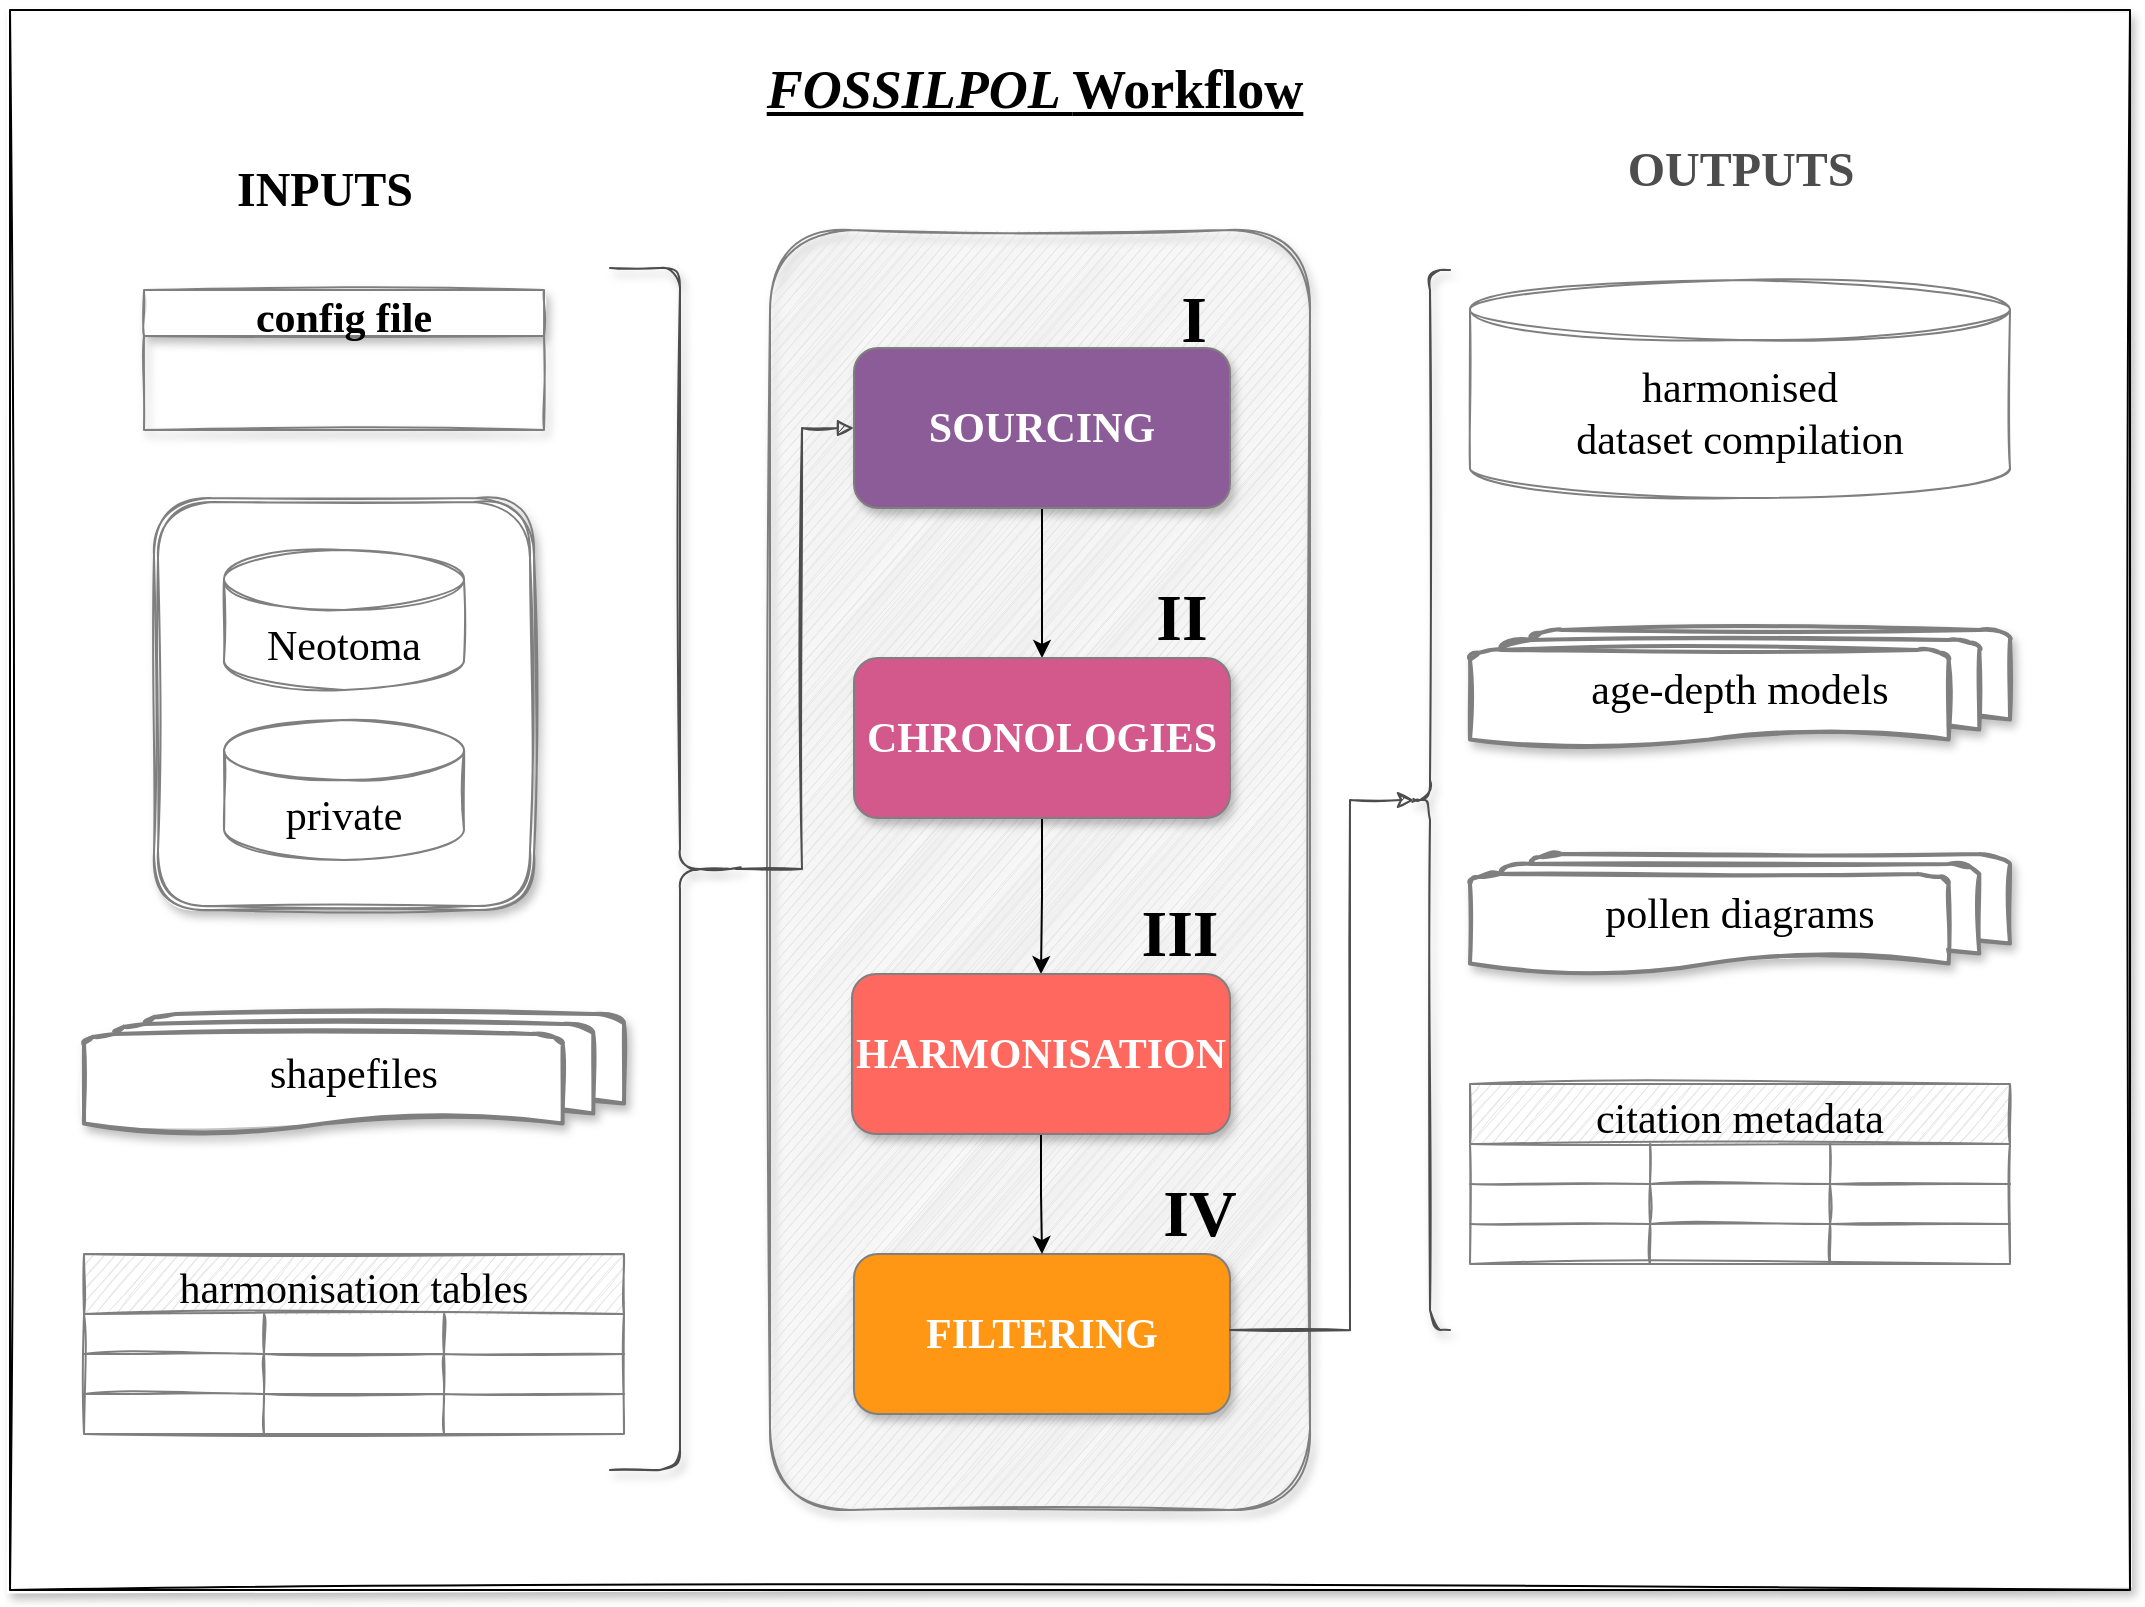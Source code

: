 <mxfile version="20.0.1" type="device"><diagram id="kgpKYQtTHZ0yAKxKKP6v" name="Page-1"><mxGraphModel dx="2272" dy="737" grid="1" gridSize="10" guides="1" tooltips="1" connect="1" arrows="1" fold="1" page="1" pageScale="1" pageWidth="850" pageHeight="1100" math="0" shadow="0"><root><mxCell id="0"/><mxCell id="1" parent="0"/><mxCell id="CtJfz06DcJMWu07OVbrL-68" value="" style="rounded=0;whiteSpace=wrap;html=1;shadow=1;sketch=1;fontFamily=Lucida Console;fontSize=21;" parent="1" vertex="1"><mxGeometry x="-420" y="180" width="1060" height="790" as="geometry"/></mxCell><mxCell id="CtJfz06DcJMWu07OVbrL-84" value="" style="shape=ext;double=1;rounded=1;whiteSpace=wrap;html=1;shadow=1;sketch=1;fontFamily=Lucida Console;fontSize=21;strokeColor=#7f7f7f;" parent="1" vertex="1"><mxGeometry x="-348" y="424" width="190" height="206" as="geometry"/></mxCell><mxCell id="CtJfz06DcJMWu07OVbrL-42" value="" style="rounded=1;whiteSpace=wrap;html=1;shadow=1;sketch=1;fontFamily=Lucida Console;fontSize=21;fillColor=#E5E5E5;fontColor=#333333;strokeColor=#7f7f7f;" parent="1" vertex="1"><mxGeometry x="-40" y="290" width="270" height="640" as="geometry"/></mxCell><mxCell id="CtJfz06DcJMWu07OVbrL-4" style="edgeStyle=orthogonalEdgeStyle;rounded=0;orthogonalLoop=1;jettySize=auto;html=1;exitX=0.5;exitY=1;exitDx=0;exitDy=0;entryX=0.5;entryY=0;entryDx=0;entryDy=0;" parent="1" source="D8-KQS5gUGrc6W0yMjmw-4" target="D8-KQS5gUGrc6W0yMjmw-228" edge="1"><mxGeometry relative="1" as="geometry"/></mxCell><mxCell id="D8-KQS5gUGrc6W0yMjmw-4" value="SOURCING" style="rounded=1;whiteSpace=wrap;html=1;fontFamily=Lucida Console;fontSize=21;sketch=0;fillColor=#8C5C99;strokeColor=#7F7F7F;fontColor=#FFFFFF;shadow=1;fontStyle=1;labelBorderColor=none;labelBackgroundColor=none;" parent="1" vertex="1"><mxGeometry x="2" y="349" width="188" height="80" as="geometry"/></mxCell><mxCell id="D8-KQS5gUGrc6W0yMjmw-6" value="Neotoma" style="shape=cylinder3;whiteSpace=wrap;html=1;boundedLbl=1;backgroundOutline=1;size=15;rounded=0;glass=1;fontFamily=Lucida Console;fontSize=21;sketch=1;strokeColor=#7F7F7F;fontColor=#000000;" parent="1" vertex="1"><mxGeometry x="-313" y="450" width="120" height="70" as="geometry"/></mxCell><mxCell id="CtJfz06DcJMWu07OVbrL-5" style="edgeStyle=orthogonalEdgeStyle;rounded=0;orthogonalLoop=1;jettySize=auto;html=1;exitX=0.5;exitY=1;exitDx=0;exitDy=0;entryX=0.5;entryY=0;entryDx=0;entryDy=0;" parent="1" source="D8-KQS5gUGrc6W0yMjmw-228" target="ljsbQq2XFhJ2r-xU6_tJ-36" edge="1"><mxGeometry relative="1" as="geometry"/></mxCell><mxCell id="D8-KQS5gUGrc6W0yMjmw-228" value="CHRONOLOGIES" style="rounded=1;whiteSpace=wrap;html=1;fontFamily=Lucida Console;fontSize=21;sketch=0;fillColor=#D3588B;strokeColor=#7f7f7f;fontColor=#FFFFFF;shadow=1;fontStyle=1" parent="1" vertex="1"><mxGeometry x="2" y="504" width="188" height="80" as="geometry"/></mxCell><mxCell id="ljsbQq2XFhJ2r-xU6_tJ-159" value="FILTERING" style="rounded=1;whiteSpace=wrap;html=1;fontFamily=Lucida Console;fontSize=21;sketch=0;fillColor=#FF9715;strokeColor=#7f7f7f;fontColor=#FFFFFF;shadow=1;fontStyle=1" parent="1" vertex="1"><mxGeometry x="2" y="802" width="188" height="80" as="geometry"/></mxCell><mxCell id="ljsbQq2XFhJ2r-xU6_tJ-161" style="edgeStyle=orthogonalEdgeStyle;rounded=0;sketch=0;orthogonalLoop=1;jettySize=auto;html=1;exitX=0.5;exitY=1;exitDx=0;exitDy=0;entryX=0.5;entryY=0;entryDx=0;entryDy=0;fontFamily=Lucida Console;fontSize=15;" parent="1" edge="1"><mxGeometry relative="1" as="geometry"><mxPoint x="1688" y="1421" as="sourcePoint"/></mxGeometry></mxCell><mxCell id="ljsbQq2XFhJ2r-xU6_tJ-167" style="edgeStyle=orthogonalEdgeStyle;rounded=0;orthogonalLoop=1;jettySize=auto;html=1;exitX=0;exitY=0.5;exitDx=0;exitDy=0;exitPerimeter=0;entryX=0.5;entryY=0;entryDx=0;entryDy=0;fontFamily=Lucida Console;fontSize=100;" parent="1" edge="1"><mxGeometry relative="1" as="geometry"><mxPoint x="1688" y="1391" as="targetPoint"/></mxGeometry></mxCell><mxCell id="CtJfz06DcJMWu07OVbrL-6" style="edgeStyle=orthogonalEdgeStyle;rounded=0;orthogonalLoop=1;jettySize=auto;html=1;exitX=0.5;exitY=1;exitDx=0;exitDy=0;entryX=0.5;entryY=0;entryDx=0;entryDy=0;" parent="1" source="ljsbQq2XFhJ2r-xU6_tJ-36" target="ljsbQq2XFhJ2r-xU6_tJ-159" edge="1"><mxGeometry relative="1" as="geometry"/></mxCell><mxCell id="ljsbQq2XFhJ2r-xU6_tJ-36" value="HARMONISATION" style="rounded=1;whiteSpace=wrap;html=1;fontFamily=Lucida Console;fontSize=21;sketch=0;fillColor=#FF685F;strokeColor=#7f7f7f;fontColor=#FFFFFF;shadow=1;fontStyle=1" parent="1" vertex="1"><mxGeometry x="1" y="662" width="189" height="80" as="geometry"/></mxCell><mxCell id="CtJfz06DcJMWu07OVbrL-1" value="private" style="shape=cylinder3;whiteSpace=wrap;html=1;boundedLbl=1;backgroundOutline=1;size=15;rounded=0;glass=1;fontFamily=Lucida Console;fontSize=21;sketch=1;strokeColor=#7f7f7f;fontColor=#000000;" parent="1" vertex="1"><mxGeometry x="-313" y="535" width="120" height="70" as="geometry"/></mxCell><mxCell id="CtJfz06DcJMWu07OVbrL-11" value="&lt;b style=&quot;font-size: 33px;&quot;&gt;&lt;font style=&quot;font-size: 33px;&quot;&gt;I&lt;/font&gt;&lt;/b&gt;" style="text;html=1;strokeColor=none;fillColor=none;align=center;verticalAlign=middle;whiteSpace=wrap;rounded=0;sketch=0;fontFamily=Lucida Console;fontSize=33;" parent="1" vertex="1"><mxGeometry x="142" y="260" width="60" height="150" as="geometry"/></mxCell><mxCell id="CtJfz06DcJMWu07OVbrL-12" value="&lt;b style=&quot;font-size: 33px;&quot;&gt;&lt;font style=&quot;font-size: 33px;&quot;&gt;II&lt;/font&gt;&lt;/b&gt;" style="text;html=1;strokeColor=none;fillColor=none;align=center;verticalAlign=middle;whiteSpace=wrap;rounded=0;sketch=0;fontFamily=Lucida Console;fontSize=33;" parent="1" vertex="1"><mxGeometry x="121" y="409" width="90" height="150" as="geometry"/></mxCell><mxCell id="CtJfz06DcJMWu07OVbrL-13" value="&lt;b style=&quot;font-size: 33px;&quot;&gt;&lt;font style=&quot;font-size: 33px;&quot;&gt;III&lt;/font&gt;&lt;/b&gt;" style="text;html=1;strokeColor=none;fillColor=none;align=center;verticalAlign=middle;whiteSpace=wrap;rounded=0;sketch=0;fontFamily=Lucida Console;fontSize=33;" parent="1" vertex="1"><mxGeometry x="120" y="567" width="90" height="150" as="geometry"/></mxCell><mxCell id="CtJfz06DcJMWu07OVbrL-14" value="&lt;b style=&quot;font-size: 33px;&quot;&gt;&lt;font style=&quot;font-size: 33px;&quot;&gt;IV&lt;/font&gt;&lt;/b&gt;" style="text;html=1;strokeColor=none;fillColor=none;align=center;verticalAlign=middle;whiteSpace=wrap;rounded=0;sketch=0;fontFamily=Lucida Console;fontSize=33;" parent="1" vertex="1"><mxGeometry x="130" y="707" width="90" height="150" as="geometry"/></mxCell><mxCell id="CtJfz06DcJMWu07OVbrL-17" value="INPUTS" style="text;strokeColor=none;fillColor=none;html=1;fontSize=24;fontStyle=1;verticalAlign=middle;align=center;shadow=1;sketch=1;fontFamily=Lucida Console;fontColor=#000000;" parent="1" vertex="1"><mxGeometry x="-313" y="250" width="100" height="40" as="geometry"/></mxCell><mxCell id="CtJfz06DcJMWu07OVbrL-18" style="edgeStyle=orthogonalEdgeStyle;rounded=0;orthogonalLoop=1;jettySize=auto;html=1;exitX=0.5;exitY=1;exitDx=0;exitDy=0;fontFamily=Lucida Console;fontSize=16;" parent="1" edge="1"><mxGeometry relative="1" as="geometry"><mxPoint x="-243" y="880.33" as="sourcePoint"/><mxPoint x="-243" y="880.33" as="targetPoint"/></mxGeometry></mxCell><mxCell id="CtJfz06DcJMWu07OVbrL-35" value="shapefiles" style="strokeWidth=2;html=1;shape=mxgraph.flowchart.multi-document;whiteSpace=wrap;shadow=1;sketch=1;fontFamily=Lucida Console;fontSize=21;fontColor=#000000;strokeColor=#7f7f7f;" parent="1" vertex="1"><mxGeometry x="-383" y="682" width="270" height="60" as="geometry"/></mxCell><mxCell id="CtJfz06DcJMWu07OVbrL-43" value="OUTPUTS" style="text;strokeColor=none;fillColor=none;html=1;fontSize=24;fontStyle=1;verticalAlign=middle;align=center;shadow=1;sketch=1;fontFamily=Lucida Console;fontColor=#4d4d4d;" parent="1" vertex="1"><mxGeometry x="395" y="240" width="100" height="40" as="geometry"/></mxCell><mxCell id="CtJfz06DcJMWu07OVbrL-45" value="harmonised &lt;br&gt;dataset compilation" style="shape=cylinder3;whiteSpace=wrap;html=1;boundedLbl=1;backgroundOutline=1;size=15;rounded=0;glass=1;fontFamily=Lucida Console;fontSize=21;sketch=1;strokeColor=#7f7f7f;" parent="1" vertex="1"><mxGeometry x="310" y="315" width="270" height="109" as="geometry"/></mxCell><mxCell id="CtJfz06DcJMWu07OVbrL-46" value="pollen diagrams" style="strokeWidth=2;html=1;shape=mxgraph.flowchart.multi-document;whiteSpace=wrap;shadow=1;sketch=1;fontFamily=Lucida Console;fontSize=21;strokeColor=#7f7f7f;" parent="1" vertex="1"><mxGeometry x="310" y="602" width="270" height="60" as="geometry"/></mxCell><mxCell id="CtJfz06DcJMWu07OVbrL-47" value="age-depth models" style="strokeWidth=2;html=1;shape=mxgraph.flowchart.multi-document;whiteSpace=wrap;shadow=1;sketch=1;fontFamily=Lucida Console;fontSize=21;strokeColor=#7f7f7f;" parent="1" vertex="1"><mxGeometry x="310" y="490" width="270" height="60" as="geometry"/></mxCell><mxCell id="CtJfz06DcJMWu07OVbrL-52" value="citation metadata" style="shape=table;startSize=30;container=1;collapsible=0;childLayout=tableLayout;fontStyle=0;align=center;pointerEvents=1;sketch=1;fontFamily=Lucida Console;fontSize=21;fillColor=#e5e5e5;strokeColor=#7f7f7f;" parent="1" vertex="1"><mxGeometry x="310" y="717" width="270" height="90" as="geometry"/></mxCell><mxCell id="CtJfz06DcJMWu07OVbrL-53" value="" style="shape=partialRectangle;html=1;whiteSpace=wrap;collapsible=0;dropTarget=0;pointerEvents=0;fillColor=none;top=0;left=0;bottom=0;right=0;points=[[0,0.5],[1,0.5]];portConstraint=eastwest;sketch=0;fontFamily=Lucida Console;fontSize=20;" parent="CtJfz06DcJMWu07OVbrL-52" vertex="1"><mxGeometry y="30" width="270" height="20" as="geometry"/></mxCell><mxCell id="CtJfz06DcJMWu07OVbrL-54" value="" style="shape=partialRectangle;html=1;whiteSpace=wrap;connectable=0;fillColor=none;top=0;left=0;bottom=0;right=0;overflow=hidden;pointerEvents=1;sketch=0;fontFamily=Lucida Console;fontSize=20;" parent="CtJfz06DcJMWu07OVbrL-53" vertex="1"><mxGeometry width="90" height="20" as="geometry"><mxRectangle width="90" height="20" as="alternateBounds"/></mxGeometry></mxCell><mxCell id="CtJfz06DcJMWu07OVbrL-55" value="" style="shape=partialRectangle;html=1;whiteSpace=wrap;connectable=0;fillColor=none;top=0;left=0;bottom=0;right=0;overflow=hidden;pointerEvents=1;sketch=0;fontFamily=Lucida Console;fontSize=20;" parent="CtJfz06DcJMWu07OVbrL-53" vertex="1"><mxGeometry x="90" width="90" height="20" as="geometry"><mxRectangle width="90" height="20" as="alternateBounds"/></mxGeometry></mxCell><mxCell id="CtJfz06DcJMWu07OVbrL-56" value="" style="shape=partialRectangle;html=1;whiteSpace=wrap;connectable=0;fillColor=none;top=0;left=0;bottom=0;right=0;overflow=hidden;pointerEvents=1;sketch=0;fontFamily=Lucida Console;fontSize=20;" parent="CtJfz06DcJMWu07OVbrL-53" vertex="1"><mxGeometry x="180" width="90" height="20" as="geometry"><mxRectangle width="90" height="20" as="alternateBounds"/></mxGeometry></mxCell><mxCell id="CtJfz06DcJMWu07OVbrL-57" value="" style="shape=partialRectangle;html=1;whiteSpace=wrap;collapsible=0;dropTarget=0;pointerEvents=0;fillColor=none;top=0;left=0;bottom=0;right=0;points=[[0,0.5],[1,0.5]];portConstraint=eastwest;sketch=0;fontFamily=Lucida Console;fontSize=20;" parent="CtJfz06DcJMWu07OVbrL-52" vertex="1"><mxGeometry y="50" width="270" height="20" as="geometry"/></mxCell><mxCell id="CtJfz06DcJMWu07OVbrL-58" value="" style="shape=partialRectangle;html=1;whiteSpace=wrap;connectable=0;fillColor=none;top=0;left=0;bottom=0;right=0;overflow=hidden;pointerEvents=1;sketch=0;fontFamily=Lucida Console;fontSize=20;" parent="CtJfz06DcJMWu07OVbrL-57" vertex="1"><mxGeometry width="90" height="20" as="geometry"><mxRectangle width="90" height="20" as="alternateBounds"/></mxGeometry></mxCell><mxCell id="CtJfz06DcJMWu07OVbrL-59" value="" style="shape=partialRectangle;html=1;whiteSpace=wrap;connectable=0;fillColor=none;top=0;left=0;bottom=0;right=0;overflow=hidden;pointerEvents=1;sketch=0;fontFamily=Lucida Console;fontSize=20;" parent="CtJfz06DcJMWu07OVbrL-57" vertex="1"><mxGeometry x="90" width="90" height="20" as="geometry"><mxRectangle width="90" height="20" as="alternateBounds"/></mxGeometry></mxCell><mxCell id="CtJfz06DcJMWu07OVbrL-60" value="" style="shape=partialRectangle;html=1;whiteSpace=wrap;connectable=0;fillColor=none;top=0;left=0;bottom=0;right=0;overflow=hidden;pointerEvents=1;sketch=0;fontFamily=Lucida Console;fontSize=20;" parent="CtJfz06DcJMWu07OVbrL-57" vertex="1"><mxGeometry x="180" width="90" height="20" as="geometry"><mxRectangle width="90" height="20" as="alternateBounds"/></mxGeometry></mxCell><mxCell id="CtJfz06DcJMWu07OVbrL-61" value="" style="shape=partialRectangle;html=1;whiteSpace=wrap;collapsible=0;dropTarget=0;pointerEvents=0;fillColor=none;top=0;left=0;bottom=0;right=0;points=[[0,0.5],[1,0.5]];portConstraint=eastwest;sketch=0;fontFamily=Lucida Console;fontSize=20;" parent="CtJfz06DcJMWu07OVbrL-52" vertex="1"><mxGeometry y="70" width="270" height="20" as="geometry"/></mxCell><mxCell id="CtJfz06DcJMWu07OVbrL-62" value="" style="shape=partialRectangle;html=1;whiteSpace=wrap;connectable=0;fillColor=none;top=0;left=0;bottom=0;right=0;overflow=hidden;pointerEvents=1;sketch=0;fontFamily=Lucida Console;fontSize=20;" parent="CtJfz06DcJMWu07OVbrL-61" vertex="1"><mxGeometry width="90" height="20" as="geometry"><mxRectangle width="90" height="20" as="alternateBounds"/></mxGeometry></mxCell><mxCell id="CtJfz06DcJMWu07OVbrL-63" value="" style="shape=partialRectangle;html=1;whiteSpace=wrap;connectable=0;fillColor=none;top=0;left=0;bottom=0;right=0;overflow=hidden;pointerEvents=1;sketch=0;fontFamily=Lucida Console;fontSize=20;" parent="CtJfz06DcJMWu07OVbrL-61" vertex="1"><mxGeometry x="90" width="90" height="20" as="geometry"><mxRectangle width="90" height="20" as="alternateBounds"/></mxGeometry></mxCell><mxCell id="CtJfz06DcJMWu07OVbrL-64" value="" style="shape=partialRectangle;html=1;whiteSpace=wrap;connectable=0;fillColor=none;top=0;left=0;bottom=0;right=0;overflow=hidden;pointerEvents=1;sketch=0;fontFamily=Lucida Console;fontSize=20;" parent="CtJfz06DcJMWu07OVbrL-61" vertex="1"><mxGeometry x="180" width="90" height="20" as="geometry"><mxRectangle width="90" height="20" as="alternateBounds"/></mxGeometry></mxCell><mxCell id="CtJfz06DcJMWu07OVbrL-67" style="edgeStyle=orthogonalEdgeStyle;rounded=0;sketch=1;orthogonalLoop=1;jettySize=auto;html=1;exitX=0.1;exitY=0.5;exitDx=0;exitDy=0;exitPerimeter=0;fontFamily=Lucida Console;fontSize=21;entryX=0.667;entryY=0.887;entryDx=0;entryDy=0;entryPerimeter=0;endArrow=none;endFill=0;startArrow=classic;startFill=1;strokeColor=#4d4d4d;" parent="1" source="CtJfz06DcJMWu07OVbrL-66" target="CtJfz06DcJMWu07OVbrL-14" edge="1"><mxGeometry relative="1" as="geometry"><mxPoint x="250" y="590" as="targetPoint"/></mxGeometry></mxCell><mxCell id="CtJfz06DcJMWu07OVbrL-66" value="" style="shape=curlyBracket;whiteSpace=wrap;html=1;rounded=1;shadow=1;sketch=1;fontFamily=Lucida Console;fontSize=21;strokeColor=#4d4d4d;" parent="1" vertex="1"><mxGeometry x="280" y="310" width="20" height="530" as="geometry"/></mxCell><mxCell id="CtJfz06DcJMWu07OVbrL-69" value="harmonisation tables" style="shape=table;startSize=30;container=1;collapsible=0;childLayout=tableLayout;fontStyle=0;align=center;pointerEvents=1;sketch=1;fontFamily=Lucida Console;fontSize=21;fillColor=#e5e5e5;strokeColor=#7f7f7f;fontColor=#000000;" parent="1" vertex="1"><mxGeometry x="-383" y="802" width="270" height="90" as="geometry"/></mxCell><mxCell id="CtJfz06DcJMWu07OVbrL-70" value="" style="shape=partialRectangle;html=1;whiteSpace=wrap;collapsible=0;dropTarget=0;pointerEvents=0;fillColor=none;top=0;left=0;bottom=0;right=0;points=[[0,0.5],[1,0.5]];portConstraint=eastwest;sketch=0;fontFamily=Lucida Console;fontSize=20;" parent="CtJfz06DcJMWu07OVbrL-69" vertex="1"><mxGeometry y="30" width="270" height="20" as="geometry"/></mxCell><mxCell id="CtJfz06DcJMWu07OVbrL-71" value="" style="shape=partialRectangle;html=1;whiteSpace=wrap;connectable=0;fillColor=none;top=0;left=0;bottom=0;right=0;overflow=hidden;pointerEvents=1;sketch=0;fontFamily=Lucida Console;fontSize=20;" parent="CtJfz06DcJMWu07OVbrL-70" vertex="1"><mxGeometry width="90" height="20" as="geometry"><mxRectangle width="90" height="20" as="alternateBounds"/></mxGeometry></mxCell><mxCell id="CtJfz06DcJMWu07OVbrL-72" value="" style="shape=partialRectangle;html=1;whiteSpace=wrap;connectable=0;fillColor=none;top=0;left=0;bottom=0;right=0;overflow=hidden;pointerEvents=1;sketch=0;fontFamily=Lucida Console;fontSize=20;" parent="CtJfz06DcJMWu07OVbrL-70" vertex="1"><mxGeometry x="90" width="90" height="20" as="geometry"><mxRectangle width="90" height="20" as="alternateBounds"/></mxGeometry></mxCell><mxCell id="CtJfz06DcJMWu07OVbrL-73" value="" style="shape=partialRectangle;html=1;whiteSpace=wrap;connectable=0;fillColor=none;top=0;left=0;bottom=0;right=0;overflow=hidden;pointerEvents=1;sketch=0;fontFamily=Lucida Console;fontSize=20;" parent="CtJfz06DcJMWu07OVbrL-70" vertex="1"><mxGeometry x="180" width="90" height="20" as="geometry"><mxRectangle width="90" height="20" as="alternateBounds"/></mxGeometry></mxCell><mxCell id="CtJfz06DcJMWu07OVbrL-74" value="" style="shape=partialRectangle;html=1;whiteSpace=wrap;collapsible=0;dropTarget=0;pointerEvents=0;fillColor=none;top=0;left=0;bottom=0;right=0;points=[[0,0.5],[1,0.5]];portConstraint=eastwest;sketch=0;fontFamily=Lucida Console;fontSize=20;" parent="CtJfz06DcJMWu07OVbrL-69" vertex="1"><mxGeometry y="50" width="270" height="20" as="geometry"/></mxCell><mxCell id="CtJfz06DcJMWu07OVbrL-75" value="" style="shape=partialRectangle;html=1;whiteSpace=wrap;connectable=0;fillColor=none;top=0;left=0;bottom=0;right=0;overflow=hidden;pointerEvents=1;sketch=0;fontFamily=Lucida Console;fontSize=20;" parent="CtJfz06DcJMWu07OVbrL-74" vertex="1"><mxGeometry width="90" height="20" as="geometry"><mxRectangle width="90" height="20" as="alternateBounds"/></mxGeometry></mxCell><mxCell id="CtJfz06DcJMWu07OVbrL-76" value="" style="shape=partialRectangle;html=1;whiteSpace=wrap;connectable=0;fillColor=none;top=0;left=0;bottom=0;right=0;overflow=hidden;pointerEvents=1;sketch=0;fontFamily=Lucida Console;fontSize=20;" parent="CtJfz06DcJMWu07OVbrL-74" vertex="1"><mxGeometry x="90" width="90" height="20" as="geometry"><mxRectangle width="90" height="20" as="alternateBounds"/></mxGeometry></mxCell><mxCell id="CtJfz06DcJMWu07OVbrL-77" value="" style="shape=partialRectangle;html=1;whiteSpace=wrap;connectable=0;fillColor=none;top=0;left=0;bottom=0;right=0;overflow=hidden;pointerEvents=1;sketch=0;fontFamily=Lucida Console;fontSize=20;" parent="CtJfz06DcJMWu07OVbrL-74" vertex="1"><mxGeometry x="180" width="90" height="20" as="geometry"><mxRectangle width="90" height="20" as="alternateBounds"/></mxGeometry></mxCell><mxCell id="CtJfz06DcJMWu07OVbrL-78" value="" style="shape=partialRectangle;html=1;whiteSpace=wrap;collapsible=0;dropTarget=0;pointerEvents=0;fillColor=none;top=0;left=0;bottom=0;right=0;points=[[0,0.5],[1,0.5]];portConstraint=eastwest;sketch=0;fontFamily=Lucida Console;fontSize=20;" parent="CtJfz06DcJMWu07OVbrL-69" vertex="1"><mxGeometry y="70" width="270" height="20" as="geometry"/></mxCell><mxCell id="CtJfz06DcJMWu07OVbrL-79" value="" style="shape=partialRectangle;html=1;whiteSpace=wrap;connectable=0;fillColor=none;top=0;left=0;bottom=0;right=0;overflow=hidden;pointerEvents=1;sketch=0;fontFamily=Lucida Console;fontSize=20;" parent="CtJfz06DcJMWu07OVbrL-78" vertex="1"><mxGeometry width="90" height="20" as="geometry"><mxRectangle width="90" height="20" as="alternateBounds"/></mxGeometry></mxCell><mxCell id="CtJfz06DcJMWu07OVbrL-80" value="" style="shape=partialRectangle;html=1;whiteSpace=wrap;connectable=0;fillColor=none;top=0;left=0;bottom=0;right=0;overflow=hidden;pointerEvents=1;sketch=0;fontFamily=Lucida Console;fontSize=20;" parent="CtJfz06DcJMWu07OVbrL-78" vertex="1"><mxGeometry x="90" width="90" height="20" as="geometry"><mxRectangle width="90" height="20" as="alternateBounds"/></mxGeometry></mxCell><mxCell id="CtJfz06DcJMWu07OVbrL-81" value="" style="shape=partialRectangle;html=1;whiteSpace=wrap;connectable=0;fillColor=none;top=0;left=0;bottom=0;right=0;overflow=hidden;pointerEvents=1;sketch=0;fontFamily=Lucida Console;fontSize=20;" parent="CtJfz06DcJMWu07OVbrL-78" vertex="1"><mxGeometry x="180" width="90" height="20" as="geometry"><mxRectangle width="90" height="20" as="alternateBounds"/></mxGeometry></mxCell><mxCell id="CtJfz06DcJMWu07OVbrL-82" value="config file" style="swimlane;shadow=1;sketch=1;fontFamily=Lucida Console;fontSize=21;fontColor=#000000;strokeColor=#7f7f7f;" parent="1" vertex="1"><mxGeometry x="-353" y="320" width="200" height="70" as="geometry"/></mxCell><mxCell id="CtJfz06DcJMWu07OVbrL-87" style="edgeStyle=orthogonalEdgeStyle;rounded=0;sketch=1;orthogonalLoop=1;jettySize=auto;html=1;exitX=0.1;exitY=0.5;exitDx=0;exitDy=0;exitPerimeter=0;entryX=0;entryY=0.5;entryDx=0;entryDy=0;fontFamily=Lucida Console;fontSize=21;startArrow=none;startFill=0;endArrow=block;endFill=1;strokeColor=#4d4d4d;" parent="1" source="CtJfz06DcJMWu07OVbrL-83" target="D8-KQS5gUGrc6W0yMjmw-4" edge="1"><mxGeometry relative="1" as="geometry"/></mxCell><mxCell id="CtJfz06DcJMWu07OVbrL-83" value="" style="shape=curlyBracket;whiteSpace=wrap;html=1;rounded=1;flipH=1;shadow=1;sketch=1;fontFamily=Lucida Console;fontSize=21;size=0.5;strokeColor=#4d4d4d;" parent="1" vertex="1"><mxGeometry x="-120" y="309" width="70" height="601" as="geometry"/></mxCell><mxCell id="67rwmR_nmNs8ms3q8Gyh-1" value="&lt;i style=&quot;font-size: 27px;&quot;&gt;FOSSILPOL &lt;/i&gt;Workflow" style="text;strokeColor=none;fillColor=none;html=1;fontSize=27;fontStyle=5;verticalAlign=middle;align=center;shadow=1;sketch=1;fontFamily=Lucida Console;fontColor=#000000;" parent="1" vertex="1"><mxGeometry x="42" y="200" width="100" height="40" as="geometry"/></mxCell></root></mxGraphModel></diagram></mxfile>
